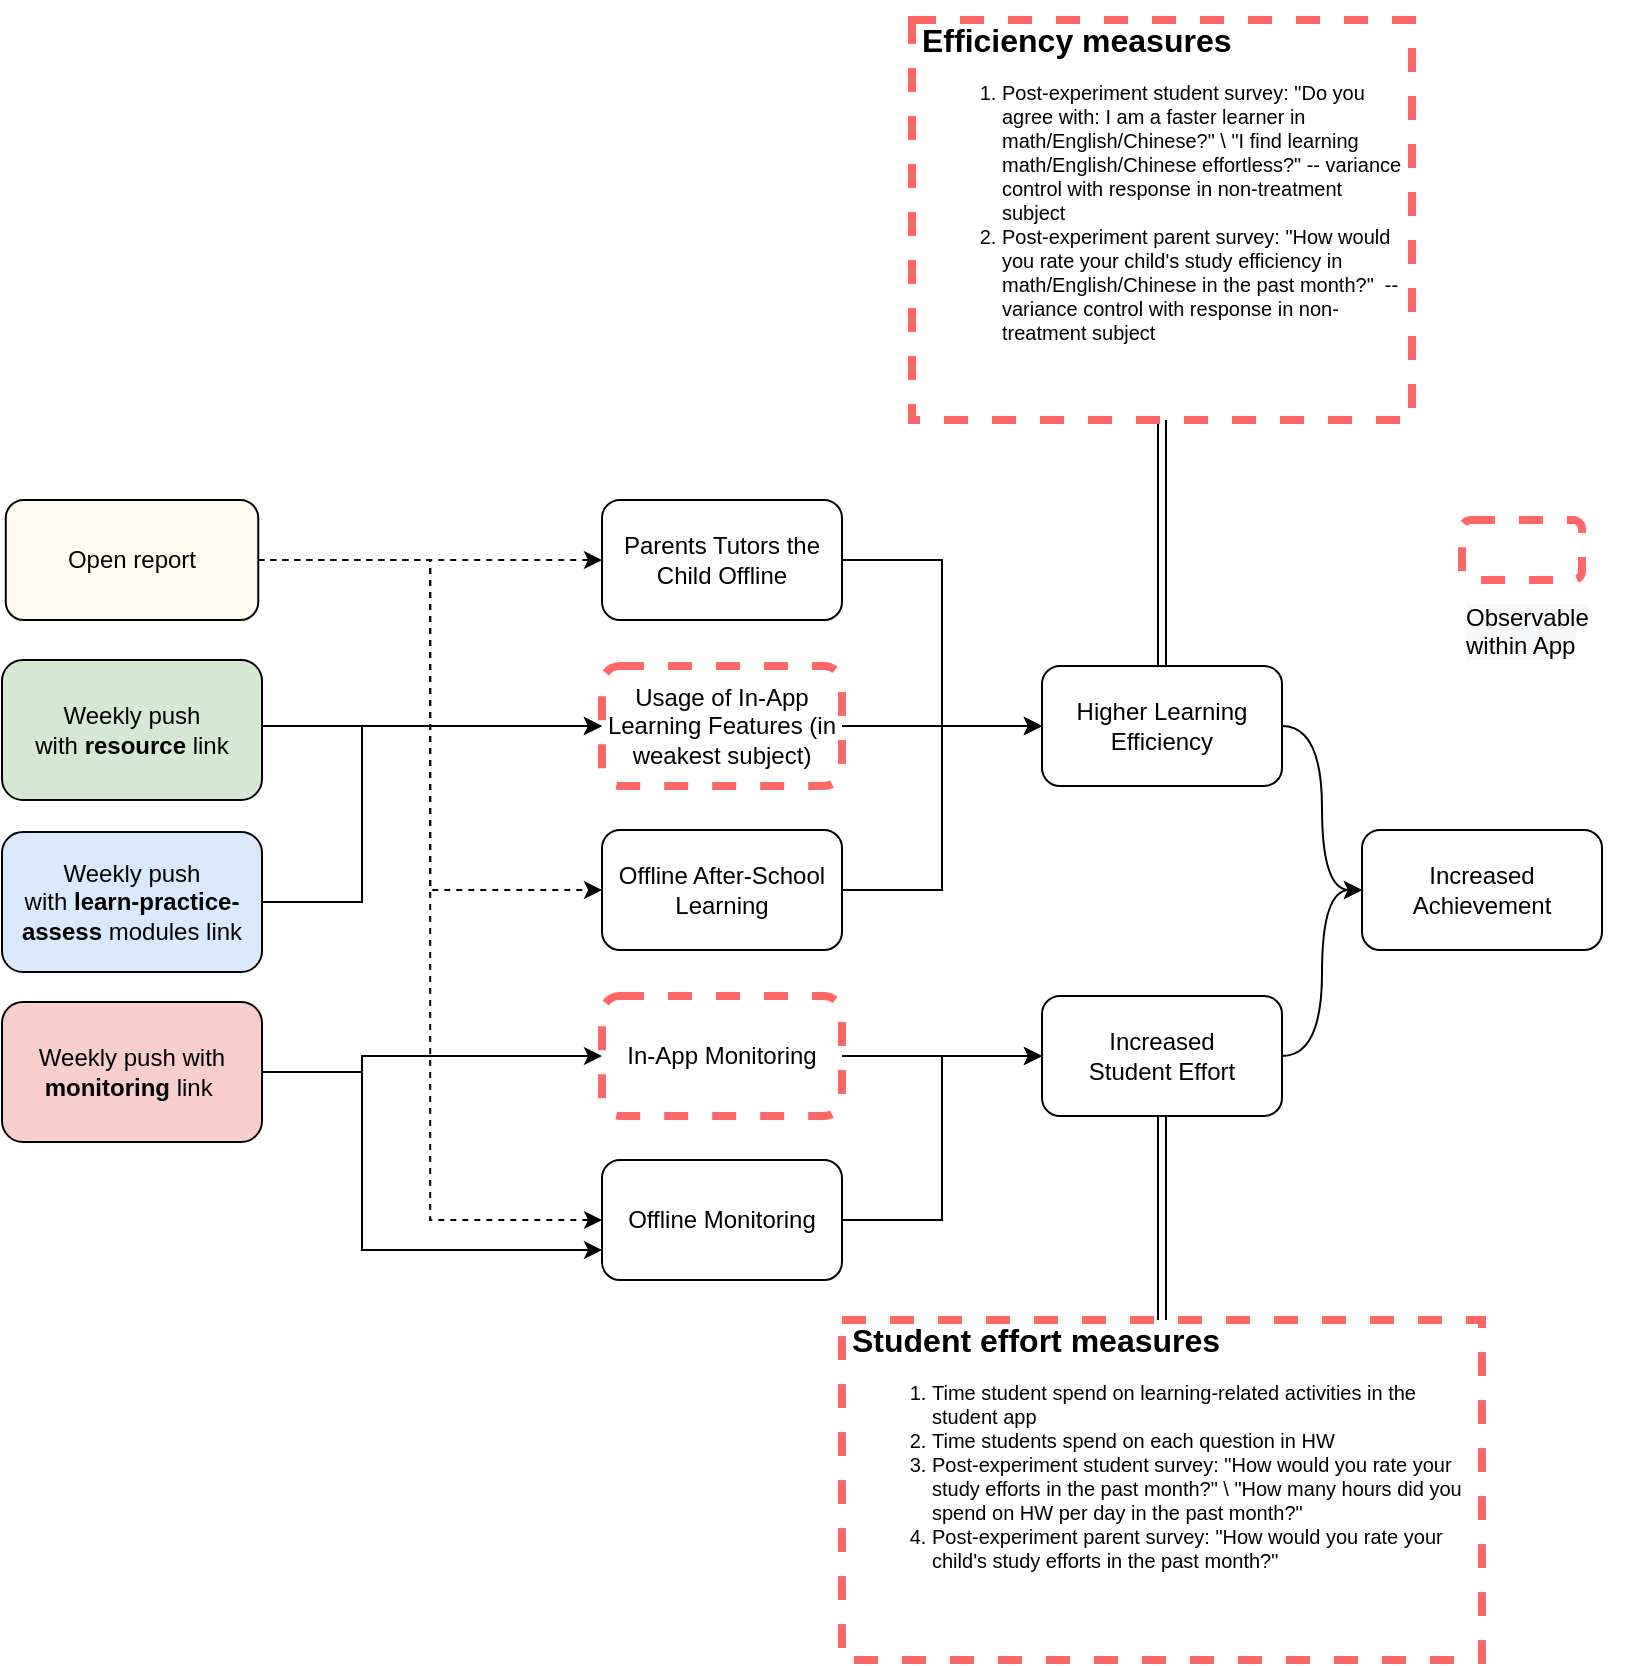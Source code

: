 <mxfile version="13.7.5" type="github">
  <diagram id="-UJTk1UJx1AWDmk8OpdB" name="Page-1">
    <mxGraphModel dx="1426" dy="1945" grid="1" gridSize="10" guides="1" tooltips="1" connect="1" arrows="1" fold="1" page="1" pageScale="1" pageWidth="827" pageHeight="1169" math="0" shadow="0">
      <root>
        <mxCell id="0" />
        <mxCell id="1" parent="0" />
        <mxCell id="Lr0t73V-42CUzRThfrZZ-15" style="edgeStyle=orthogonalEdgeStyle;rounded=0;orthogonalLoop=1;jettySize=auto;html=1;exitX=1;exitY=0.5;exitDx=0;exitDy=0;entryX=0;entryY=0.5;entryDx=0;entryDy=0;dashed=1;" parent="1" source="Lr0t73V-42CUzRThfrZZ-2" target="Lr0t73V-42CUzRThfrZZ-8" edge="1">
          <mxGeometry relative="1" as="geometry" />
        </mxCell>
        <mxCell id="Lr0t73V-42CUzRThfrZZ-16" style="edgeStyle=orthogonalEdgeStyle;rounded=0;orthogonalLoop=1;jettySize=auto;html=1;exitX=1;exitY=0.5;exitDx=0;exitDy=0;entryX=0;entryY=0.5;entryDx=0;entryDy=0;dashed=1;" parent="1" source="Lr0t73V-42CUzRThfrZZ-2" target="Lr0t73V-42CUzRThfrZZ-7" edge="1">
          <mxGeometry relative="1" as="geometry" />
        </mxCell>
        <mxCell id="Lr0t73V-42CUzRThfrZZ-26" style="edgeStyle=orthogonalEdgeStyle;rounded=0;orthogonalLoop=1;jettySize=auto;html=1;exitX=1;exitY=0.5;exitDx=0;exitDy=0;entryX=0;entryY=0.5;entryDx=0;entryDy=0;dashed=1;" parent="1" source="Lr0t73V-42CUzRThfrZZ-2" target="Lr0t73V-42CUzRThfrZZ-10" edge="1">
          <mxGeometry relative="1" as="geometry" />
        </mxCell>
        <mxCell id="Lr0t73V-42CUzRThfrZZ-2" value="Open report" style="rounded=1;whiteSpace=wrap;html=1;strokeWidth=1;fillColor=#FFFBF0;" parent="1" vertex="1">
          <mxGeometry x="261.88" y="-650" width="126.25" height="60" as="geometry" />
        </mxCell>
        <mxCell id="Lr0t73V-42CUzRThfrZZ-19" style="edgeStyle=orthogonalEdgeStyle;rounded=0;orthogonalLoop=1;jettySize=auto;html=1;exitX=1;exitY=0.5;exitDx=0;exitDy=0;entryX=0;entryY=0.5;entryDx=0;entryDy=0;" parent="1" source="Lr0t73V-42CUzRThfrZZ-3" target="Lr0t73V-42CUzRThfrZZ-6" edge="1">
          <mxGeometry relative="1" as="geometry">
            <Array as="points">
              <mxPoint x="440" y="-364" />
              <mxPoint x="440" y="-372" />
            </Array>
          </mxGeometry>
        </mxCell>
        <mxCell id="Lr0t73V-42CUzRThfrZZ-20" style="edgeStyle=orthogonalEdgeStyle;rounded=0;orthogonalLoop=1;jettySize=auto;html=1;exitX=1;exitY=0.5;exitDx=0;exitDy=0;entryX=0;entryY=0.75;entryDx=0;entryDy=0;" parent="1" source="Lr0t73V-42CUzRThfrZZ-3" target="Lr0t73V-42CUzRThfrZZ-7" edge="1">
          <mxGeometry relative="1" as="geometry">
            <Array as="points">
              <mxPoint x="440" y="-364" />
              <mxPoint x="440" y="-275" />
            </Array>
          </mxGeometry>
        </mxCell>
        <mxCell id="Lr0t73V-42CUzRThfrZZ-3" value="Weekly push with &lt;b&gt;monitoring&lt;/b&gt; link&amp;nbsp;" style="rounded=1;whiteSpace=wrap;html=1;fillColor=#f8cecc;strokeWidth=1;" parent="1" vertex="1">
          <mxGeometry x="260.005" y="-399" width="130" height="70" as="geometry" />
        </mxCell>
        <mxCell id="Lr0t73V-42CUzRThfrZZ-24" style="edgeStyle=orthogonalEdgeStyle;rounded=0;orthogonalLoop=1;jettySize=auto;html=1;exitX=1;exitY=0.5;exitDx=0;exitDy=0;entryX=0;entryY=0.5;entryDx=0;entryDy=0;" parent="1" source="Lr0t73V-42CUzRThfrZZ-4" target="Lr0t73V-42CUzRThfrZZ-9" edge="1">
          <mxGeometry relative="1" as="geometry">
            <Array as="points">
              <mxPoint x="390" y="-537" />
            </Array>
          </mxGeometry>
        </mxCell>
        <mxCell id="Lr0t73V-42CUzRThfrZZ-4" value="Weekly push&lt;br&gt;with &lt;b&gt;resource&lt;/b&gt; link" style="rounded=1;whiteSpace=wrap;html=1;fillColor=#d5e8d4;strokeWidth=1;" parent="1" vertex="1">
          <mxGeometry x="260.005" y="-570" width="130" height="70" as="geometry" />
        </mxCell>
        <mxCell id="Lr0t73V-42CUzRThfrZZ-21" style="edgeStyle=orthogonalEdgeStyle;rounded=0;orthogonalLoop=1;jettySize=auto;html=1;exitX=1;exitY=0.5;exitDx=0;exitDy=0;entryX=0;entryY=0.5;entryDx=0;entryDy=0;" parent="1" source="Lr0t73V-42CUzRThfrZZ-6" target="Lr0t73V-42CUzRThfrZZ-13" edge="1">
          <mxGeometry relative="1" as="geometry" />
        </mxCell>
        <mxCell id="Lr0t73V-42CUzRThfrZZ-6" value="In-App Monitoring" style="rounded=1;whiteSpace=wrap;html=1;dashed=1;strokeWidth=4;strokeColor=#FF6666;" parent="1" vertex="1">
          <mxGeometry x="560" y="-402" width="120" height="60" as="geometry" />
        </mxCell>
        <mxCell id="Lr0t73V-42CUzRThfrZZ-23" style="edgeStyle=orthogonalEdgeStyle;rounded=0;orthogonalLoop=1;jettySize=auto;html=1;exitX=1;exitY=0.5;exitDx=0;exitDy=0;entryX=0;entryY=0.5;entryDx=0;entryDy=0;" parent="1" source="Lr0t73V-42CUzRThfrZZ-7" target="Lr0t73V-42CUzRThfrZZ-13" edge="1">
          <mxGeometry relative="1" as="geometry" />
        </mxCell>
        <mxCell id="Lr0t73V-42CUzRThfrZZ-7" value="Offline Monitoring" style="rounded=1;whiteSpace=wrap;html=1;strokeWidth=1;" parent="1" vertex="1">
          <mxGeometry x="560" y="-320" width="120" height="60" as="geometry" />
        </mxCell>
        <mxCell id="Lr0t73V-42CUzRThfrZZ-27" style="edgeStyle=orthogonalEdgeStyle;rounded=0;orthogonalLoop=1;jettySize=auto;html=1;exitX=1;exitY=0.5;exitDx=0;exitDy=0;entryX=0;entryY=0.5;entryDx=0;entryDy=0;" parent="1" source="Lr0t73V-42CUzRThfrZZ-8" target="Lr0t73V-42CUzRThfrZZ-14" edge="1">
          <mxGeometry relative="1" as="geometry" />
        </mxCell>
        <mxCell id="Lr0t73V-42CUzRThfrZZ-8" value="Parents Tutors the Child Offline" style="rounded=1;whiteSpace=wrap;html=1;" parent="1" vertex="1">
          <mxGeometry x="560" y="-650" width="120" height="60" as="geometry" />
        </mxCell>
        <mxCell id="Lr0t73V-42CUzRThfrZZ-28" style="edgeStyle=orthogonalEdgeStyle;rounded=0;orthogonalLoop=1;jettySize=auto;html=1;exitX=1;exitY=0.5;exitDx=0;exitDy=0;entryX=0;entryY=0.5;entryDx=0;entryDy=0;" parent="1" source="Lr0t73V-42CUzRThfrZZ-9" target="Lr0t73V-42CUzRThfrZZ-14" edge="1">
          <mxGeometry relative="1" as="geometry">
            <mxPoint x="780" y="-530" as="targetPoint" />
          </mxGeometry>
        </mxCell>
        <mxCell id="Lr0t73V-42CUzRThfrZZ-9" value="Usage of In-App Learning Features (in weakest subject)" style="rounded=1;whiteSpace=wrap;html=1;dashed=1;strokeWidth=4;strokeColor=#FF6666;" parent="1" vertex="1">
          <mxGeometry x="560" y="-567" width="120" height="60" as="geometry" />
        </mxCell>
        <mxCell id="Lr0t73V-42CUzRThfrZZ-30" style="edgeStyle=orthogonalEdgeStyle;rounded=0;orthogonalLoop=1;jettySize=auto;html=1;exitX=1;exitY=0.5;exitDx=0;exitDy=0;entryX=0;entryY=0.5;entryDx=0;entryDy=0;" parent="1" source="Lr0t73V-42CUzRThfrZZ-10" target="Lr0t73V-42CUzRThfrZZ-14" edge="1">
          <mxGeometry relative="1" as="geometry" />
        </mxCell>
        <mxCell id="Lr0t73V-42CUzRThfrZZ-10" value="Offline After-School Learning" style="rounded=1;whiteSpace=wrap;html=1;" parent="1" vertex="1">
          <mxGeometry x="560" y="-485" width="120" height="60" as="geometry" />
        </mxCell>
        <mxCell id="Lr0t73V-42CUzRThfrZZ-25" style="edgeStyle=orthogonalEdgeStyle;rounded=0;orthogonalLoop=1;jettySize=auto;html=1;exitX=1;exitY=0.5;exitDx=0;exitDy=0;entryX=0;entryY=0.5;entryDx=0;entryDy=0;" parent="1" source="Lr0t73V-42CUzRThfrZZ-12" target="Lr0t73V-42CUzRThfrZZ-9" edge="1">
          <mxGeometry relative="1" as="geometry">
            <Array as="points">
              <mxPoint x="440" y="-449" />
              <mxPoint x="440" y="-537" />
            </Array>
          </mxGeometry>
        </mxCell>
        <mxCell id="Lr0t73V-42CUzRThfrZZ-12" value="Weekly push&lt;br&gt;with &lt;b&gt;learn-practice-assess &lt;/b&gt;modules&amp;nbsp;link" style="rounded=1;whiteSpace=wrap;html=1;fillColor=#dae8fc;strokeWidth=1;" parent="1" vertex="1">
          <mxGeometry x="260.005" y="-484" width="130" height="70" as="geometry" />
        </mxCell>
        <mxCell id="Lr0t73V-42CUzRThfrZZ-35" style="edgeStyle=orthogonalEdgeStyle;curved=1;rounded=0;orthogonalLoop=1;jettySize=auto;html=1;exitX=1;exitY=0.5;exitDx=0;exitDy=0;entryX=0;entryY=0.5;entryDx=0;entryDy=0;" parent="1" source="Lr0t73V-42CUzRThfrZZ-13" target="Lr0t73V-42CUzRThfrZZ-33" edge="1">
          <mxGeometry relative="1" as="geometry" />
        </mxCell>
        <mxCell id="bVrSGm5xhbMdktIABRzM-5" style="edgeStyle=orthogonalEdgeStyle;shape=link;rounded=0;orthogonalLoop=1;jettySize=auto;html=1;exitX=0.5;exitY=1;exitDx=0;exitDy=0;entryX=0.5;entryY=0;entryDx=0;entryDy=0;" edge="1" parent="1" source="Lr0t73V-42CUzRThfrZZ-13" target="bVrSGm5xhbMdktIABRzM-1">
          <mxGeometry relative="1" as="geometry" />
        </mxCell>
        <mxCell id="Lr0t73V-42CUzRThfrZZ-13" value="Increased &lt;br&gt;Student Effort" style="rounded=1;whiteSpace=wrap;html=1;" parent="1" vertex="1">
          <mxGeometry x="780" y="-402" width="120" height="60" as="geometry" />
        </mxCell>
        <mxCell id="Lr0t73V-42CUzRThfrZZ-34" style="edgeStyle=orthogonalEdgeStyle;curved=1;rounded=0;orthogonalLoop=1;jettySize=auto;html=1;exitX=1;exitY=0.5;exitDx=0;exitDy=0;entryX=0;entryY=0.5;entryDx=0;entryDy=0;" parent="1" source="Lr0t73V-42CUzRThfrZZ-14" target="Lr0t73V-42CUzRThfrZZ-33" edge="1">
          <mxGeometry relative="1" as="geometry" />
        </mxCell>
        <mxCell id="Lr0t73V-42CUzRThfrZZ-14" value="Higher Learning Efficiency" style="rounded=1;whiteSpace=wrap;html=1;" parent="1" vertex="1">
          <mxGeometry x="780" y="-567" width="120" height="60" as="geometry" />
        </mxCell>
        <mxCell id="Lr0t73V-42CUzRThfrZZ-33" value="Increased Achievement" style="rounded=1;whiteSpace=wrap;html=1;" parent="1" vertex="1">
          <mxGeometry x="940" y="-485" width="120" height="60" as="geometry" />
        </mxCell>
        <mxCell id="HdF44WfOiVwkRz-aQxqK-2" value="" style="rounded=1;whiteSpace=wrap;html=1;dashed=1;strokeWidth=4;strokeColor=#FF6666;" parent="1" vertex="1">
          <mxGeometry x="990" y="-640" width="60" height="30" as="geometry" />
        </mxCell>
        <mxCell id="HdF44WfOiVwkRz-aQxqK-3" value="&lt;span style=&quot;color: rgb(0 , 0 , 0) ; font-family: &amp;#34;helvetica&amp;#34; ; font-size: 12px ; font-style: normal ; font-weight: 400 ; letter-spacing: normal ; text-align: center ; text-indent: 0px ; text-transform: none ; word-spacing: 0px ; background-color: rgb(248 , 249 , 250) ; display: inline ; float: none&quot;&gt;Observable within App&lt;/span&gt;" style="text;whiteSpace=wrap;html=1;" parent="1" vertex="1">
          <mxGeometry x="990" y="-605" width="90" height="30" as="geometry" />
        </mxCell>
        <mxCell id="bVrSGm5xhbMdktIABRzM-1" value="&lt;h1 style=&quot;font-size: 16px&quot;&gt;&lt;font style=&quot;font-size: 16px&quot;&gt;Student effort measures&lt;/font&gt;&lt;/h1&gt;&lt;p style=&quot;font-size: 10px&quot;&gt;&lt;/p&gt;&lt;ol style=&quot;font-size: 10px&quot;&gt;&lt;li style=&quot;font-size: 10px&quot;&gt;Time student spend on learning-related activities in the student app&lt;/li&gt;&lt;li style=&quot;font-size: 10px&quot;&gt;Time students spend on each question in HW&lt;/li&gt;&lt;li style=&quot;font-size: 10px&quot;&gt;Post-experiment student survey: &quot;How would you rate your study efforts in the past month?&quot; \ &quot;How many hours did you spend on HW per day in the past month?&quot;&lt;/li&gt;&lt;li&gt;Post-experiment parent survey: &quot;How would you rate your child&#39;s study efforts in the past month?&quot;&lt;/li&gt;&lt;/ol&gt;&lt;p&gt;&lt;/p&gt;" style="text;html=1;fillColor=none;spacing=5;spacingTop=-20;whiteSpace=wrap;overflow=hidden;rounded=0;dashed=1;strokeColor=#FF6666;strokeWidth=4;" vertex="1" parent="1">
          <mxGeometry x="680" y="-240" width="320" height="170" as="geometry" />
        </mxCell>
        <mxCell id="bVrSGm5xhbMdktIABRzM-4" style="edgeStyle=orthogonalEdgeStyle;rounded=0;orthogonalLoop=1;jettySize=auto;html=1;shape=link;" edge="1" parent="1" source="bVrSGm5xhbMdktIABRzM-3" target="Lr0t73V-42CUzRThfrZZ-14">
          <mxGeometry relative="1" as="geometry" />
        </mxCell>
        <mxCell id="bVrSGm5xhbMdktIABRzM-3" value="&lt;h1 style=&quot;font-size: 16px&quot;&gt;&lt;font style=&quot;font-size: 16px&quot;&gt;Efficiency measures&lt;/font&gt;&lt;/h1&gt;&lt;p style=&quot;font-size: 10px&quot;&gt;&lt;/p&gt;&lt;ol style=&quot;font-size: 10px&quot;&gt;&lt;li style=&quot;font-size: 10px&quot;&gt;&lt;span&gt;Post-experiment student survey: &quot;Do you agree with: I am a faster learner in math/English/Chinese?&quot; \ &quot;I find learning math/English/Chinese effortless?&quot; -- variance control with response in non-treatment subject&lt;/span&gt;&lt;br&gt;&lt;/li&gt;&lt;li&gt;Post-experiment parent survey: &quot;How would you rate your child&#39;s study efficiency in math/English/Chinese in the past month?&quot;&amp;nbsp;&amp;nbsp;-- variance control with response in non-treatment subject&lt;/li&gt;&lt;/ol&gt;&lt;p&gt;&lt;/p&gt;" style="text;html=1;fillColor=none;spacing=5;spacingTop=-20;whiteSpace=wrap;overflow=hidden;rounded=0;dashed=1;strokeColor=#FF6666;strokeWidth=4;" vertex="1" parent="1">
          <mxGeometry x="715" y="-890" width="250" height="200" as="geometry" />
        </mxCell>
      </root>
    </mxGraphModel>
  </diagram>
</mxfile>
